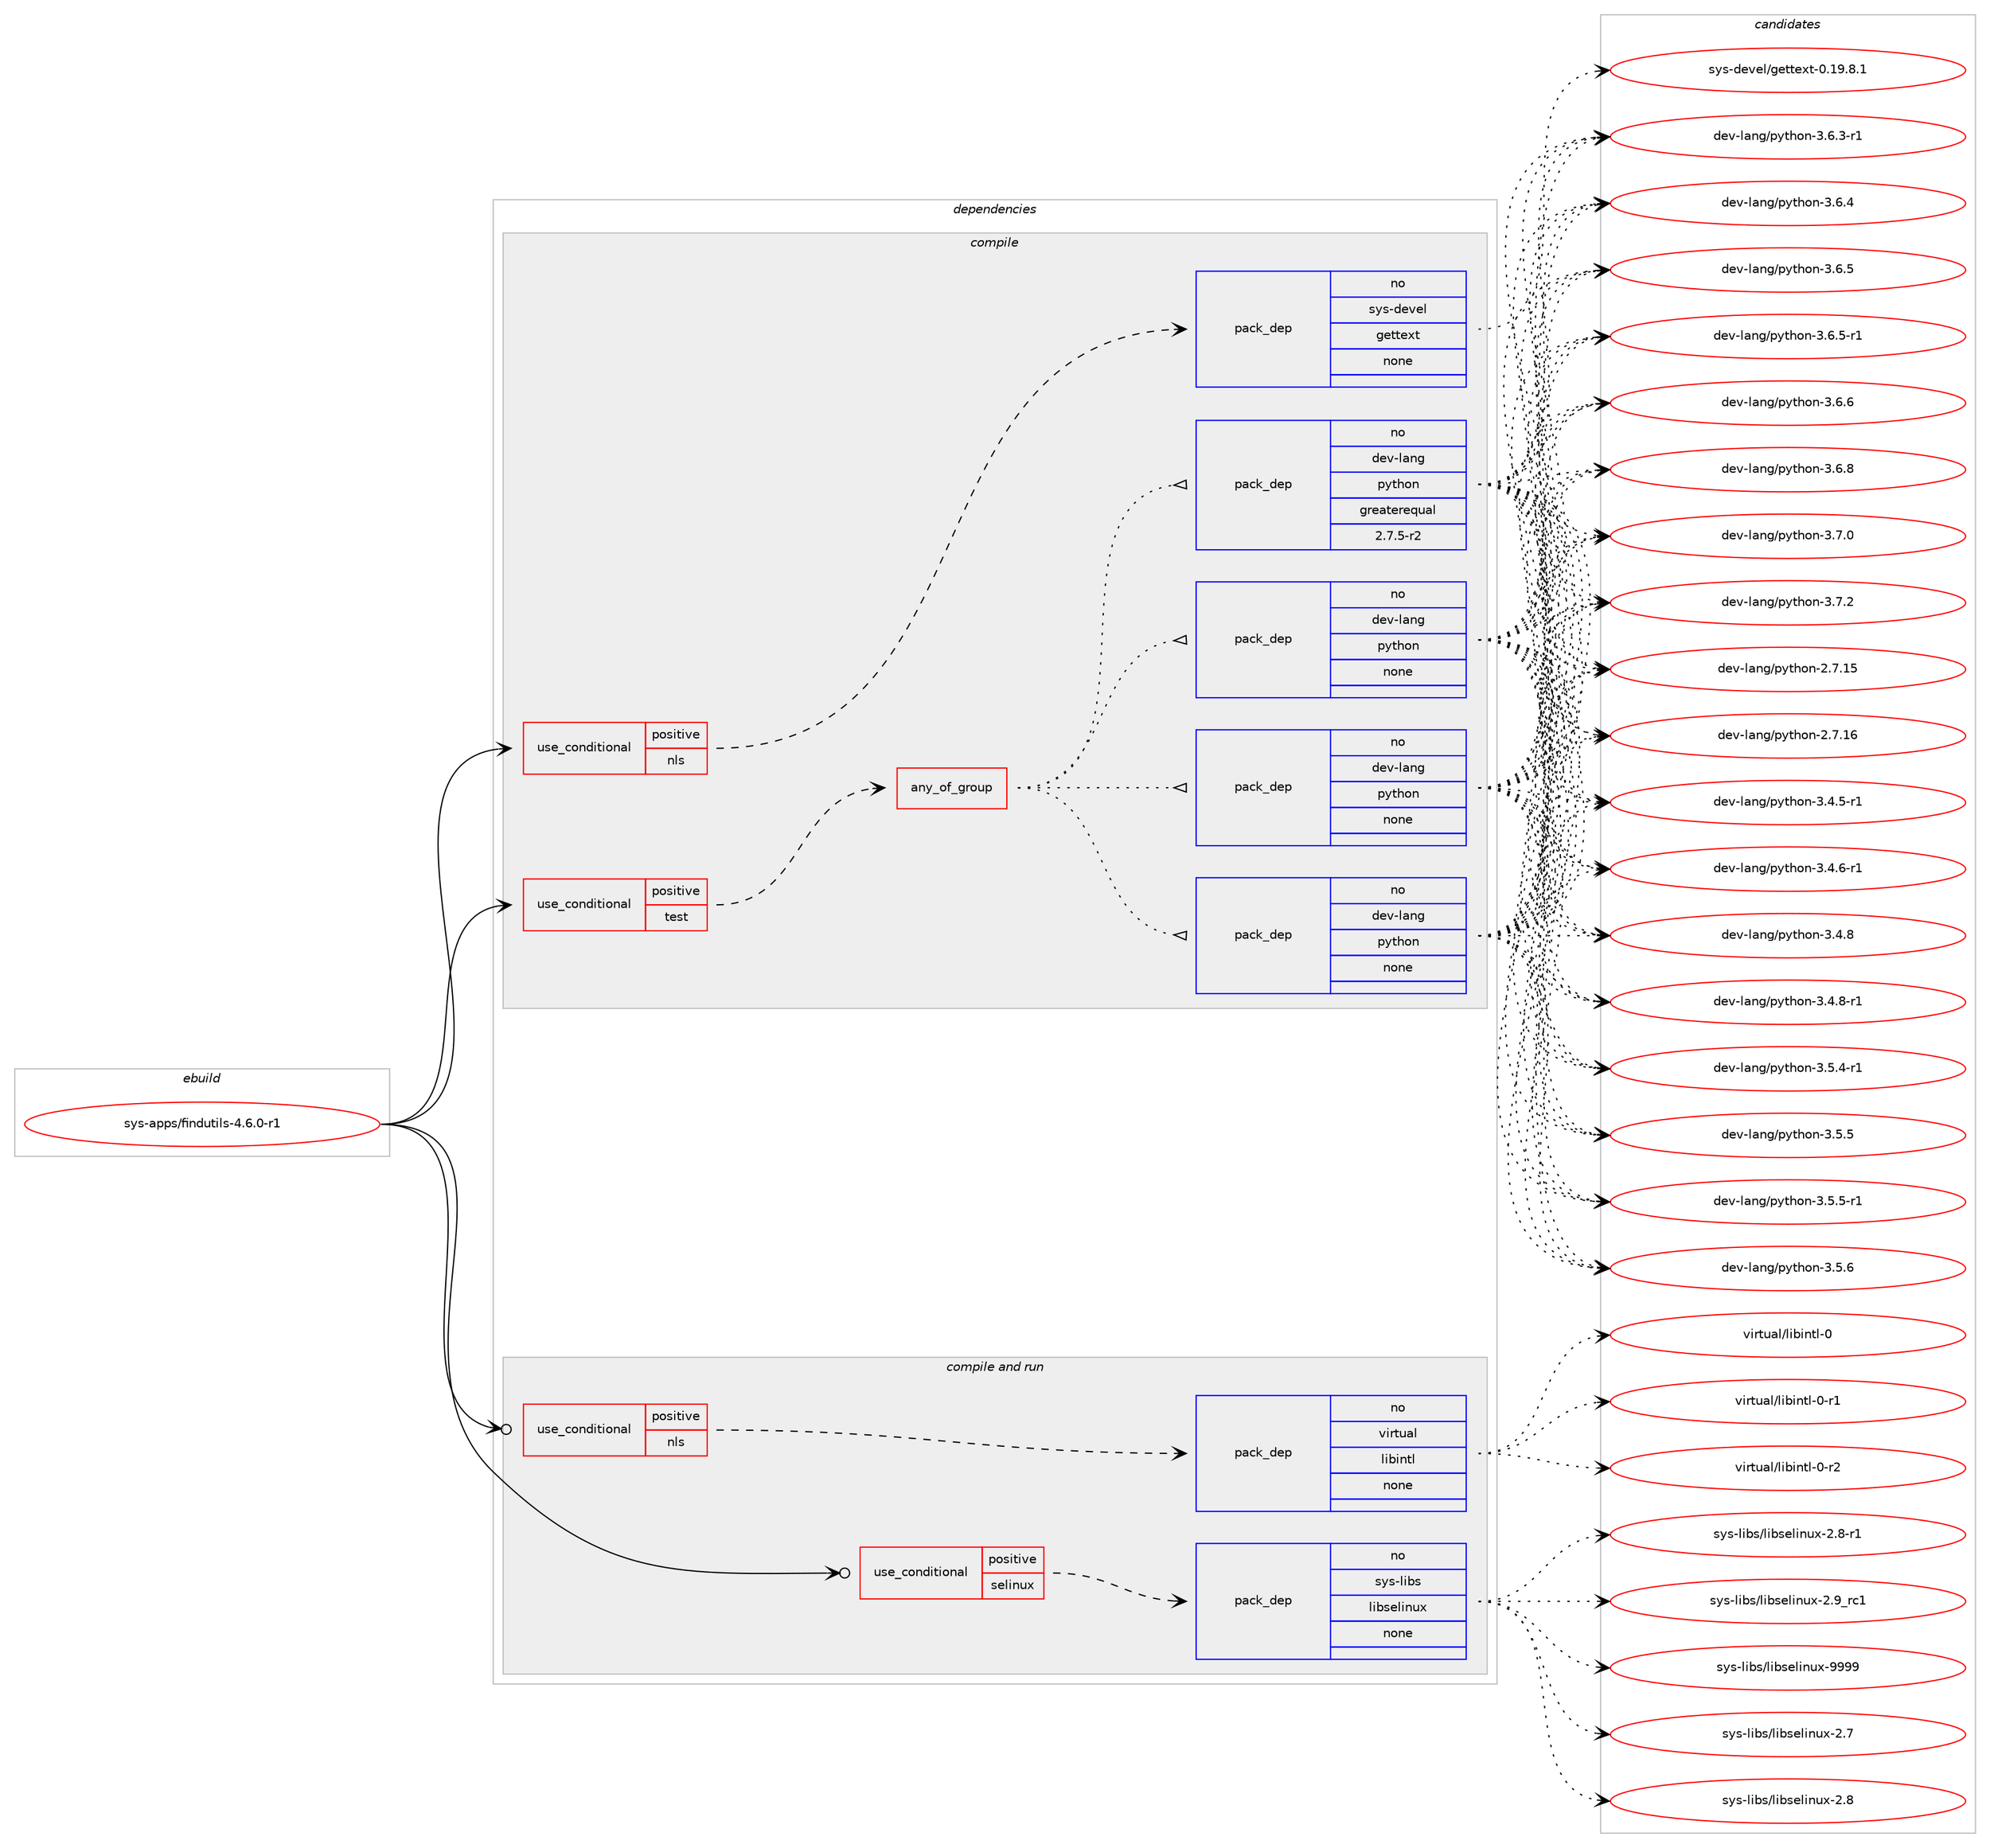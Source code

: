 digraph prolog {

# *************
# Graph options
# *************

newrank=true;
concentrate=true;
compound=true;
graph [rankdir=LR,fontname=Helvetica,fontsize=10,ranksep=1.5];#, ranksep=2.5, nodesep=0.2];
edge  [arrowhead=vee];
node  [fontname=Helvetica,fontsize=10];

# **********
# The ebuild
# **********

subgraph cluster_leftcol {
color=gray;
rank=same;
label=<<i>ebuild</i>>;
id [label="sys-apps/findutils-4.6.0-r1", color=red, width=4, href="../sys-apps/findutils-4.6.0-r1.svg"];
}

# ****************
# The dependencies
# ****************

subgraph cluster_midcol {
color=gray;
label=<<i>dependencies</i>>;
subgraph cluster_compile {
fillcolor="#eeeeee";
style=filled;
label=<<i>compile</i>>;
subgraph cond455888 {
dependency1710507 [label=<<TABLE BORDER="0" CELLBORDER="1" CELLSPACING="0" CELLPADDING="4"><TR><TD ROWSPAN="3" CELLPADDING="10">use_conditional</TD></TR><TR><TD>positive</TD></TR><TR><TD>nls</TD></TR></TABLE>>, shape=none, color=red];
subgraph pack1226654 {
dependency1710508 [label=<<TABLE BORDER="0" CELLBORDER="1" CELLSPACING="0" CELLPADDING="4" WIDTH="220"><TR><TD ROWSPAN="6" CELLPADDING="30">pack_dep</TD></TR><TR><TD WIDTH="110">no</TD></TR><TR><TD>sys-devel</TD></TR><TR><TD>gettext</TD></TR><TR><TD>none</TD></TR><TR><TD></TD></TR></TABLE>>, shape=none, color=blue];
}
dependency1710507:e -> dependency1710508:w [weight=20,style="dashed",arrowhead="vee"];
}
id:e -> dependency1710507:w [weight=20,style="solid",arrowhead="vee"];
subgraph cond455889 {
dependency1710509 [label=<<TABLE BORDER="0" CELLBORDER="1" CELLSPACING="0" CELLPADDING="4"><TR><TD ROWSPAN="3" CELLPADDING="10">use_conditional</TD></TR><TR><TD>positive</TD></TR><TR><TD>test</TD></TR></TABLE>>, shape=none, color=red];
subgraph any27101 {
dependency1710510 [label=<<TABLE BORDER="0" CELLBORDER="1" CELLSPACING="0" CELLPADDING="4"><TR><TD CELLPADDING="10">any_of_group</TD></TR></TABLE>>, shape=none, color=red];subgraph pack1226655 {
dependency1710511 [label=<<TABLE BORDER="0" CELLBORDER="1" CELLSPACING="0" CELLPADDING="4" WIDTH="220"><TR><TD ROWSPAN="6" CELLPADDING="30">pack_dep</TD></TR><TR><TD WIDTH="110">no</TD></TR><TR><TD>dev-lang</TD></TR><TR><TD>python</TD></TR><TR><TD>none</TD></TR><TR><TD></TD></TR></TABLE>>, shape=none, color=blue];
}
dependency1710510:e -> dependency1710511:w [weight=20,style="dotted",arrowhead="oinv"];
subgraph pack1226656 {
dependency1710512 [label=<<TABLE BORDER="0" CELLBORDER="1" CELLSPACING="0" CELLPADDING="4" WIDTH="220"><TR><TD ROWSPAN="6" CELLPADDING="30">pack_dep</TD></TR><TR><TD WIDTH="110">no</TD></TR><TR><TD>dev-lang</TD></TR><TR><TD>python</TD></TR><TR><TD>none</TD></TR><TR><TD></TD></TR></TABLE>>, shape=none, color=blue];
}
dependency1710510:e -> dependency1710512:w [weight=20,style="dotted",arrowhead="oinv"];
subgraph pack1226657 {
dependency1710513 [label=<<TABLE BORDER="0" CELLBORDER="1" CELLSPACING="0" CELLPADDING="4" WIDTH="220"><TR><TD ROWSPAN="6" CELLPADDING="30">pack_dep</TD></TR><TR><TD WIDTH="110">no</TD></TR><TR><TD>dev-lang</TD></TR><TR><TD>python</TD></TR><TR><TD>none</TD></TR><TR><TD></TD></TR></TABLE>>, shape=none, color=blue];
}
dependency1710510:e -> dependency1710513:w [weight=20,style="dotted",arrowhead="oinv"];
subgraph pack1226658 {
dependency1710514 [label=<<TABLE BORDER="0" CELLBORDER="1" CELLSPACING="0" CELLPADDING="4" WIDTH="220"><TR><TD ROWSPAN="6" CELLPADDING="30">pack_dep</TD></TR><TR><TD WIDTH="110">no</TD></TR><TR><TD>dev-lang</TD></TR><TR><TD>python</TD></TR><TR><TD>greaterequal</TD></TR><TR><TD>2.7.5-r2</TD></TR></TABLE>>, shape=none, color=blue];
}
dependency1710510:e -> dependency1710514:w [weight=20,style="dotted",arrowhead="oinv"];
}
dependency1710509:e -> dependency1710510:w [weight=20,style="dashed",arrowhead="vee"];
}
id:e -> dependency1710509:w [weight=20,style="solid",arrowhead="vee"];
}
subgraph cluster_compileandrun {
fillcolor="#eeeeee";
style=filled;
label=<<i>compile and run</i>>;
subgraph cond455890 {
dependency1710515 [label=<<TABLE BORDER="0" CELLBORDER="1" CELLSPACING="0" CELLPADDING="4"><TR><TD ROWSPAN="3" CELLPADDING="10">use_conditional</TD></TR><TR><TD>positive</TD></TR><TR><TD>nls</TD></TR></TABLE>>, shape=none, color=red];
subgraph pack1226659 {
dependency1710516 [label=<<TABLE BORDER="0" CELLBORDER="1" CELLSPACING="0" CELLPADDING="4" WIDTH="220"><TR><TD ROWSPAN="6" CELLPADDING="30">pack_dep</TD></TR><TR><TD WIDTH="110">no</TD></TR><TR><TD>virtual</TD></TR><TR><TD>libintl</TD></TR><TR><TD>none</TD></TR><TR><TD></TD></TR></TABLE>>, shape=none, color=blue];
}
dependency1710515:e -> dependency1710516:w [weight=20,style="dashed",arrowhead="vee"];
}
id:e -> dependency1710515:w [weight=20,style="solid",arrowhead="odotvee"];
subgraph cond455891 {
dependency1710517 [label=<<TABLE BORDER="0" CELLBORDER="1" CELLSPACING="0" CELLPADDING="4"><TR><TD ROWSPAN="3" CELLPADDING="10">use_conditional</TD></TR><TR><TD>positive</TD></TR><TR><TD>selinux</TD></TR></TABLE>>, shape=none, color=red];
subgraph pack1226660 {
dependency1710518 [label=<<TABLE BORDER="0" CELLBORDER="1" CELLSPACING="0" CELLPADDING="4" WIDTH="220"><TR><TD ROWSPAN="6" CELLPADDING="30">pack_dep</TD></TR><TR><TD WIDTH="110">no</TD></TR><TR><TD>sys-libs</TD></TR><TR><TD>libselinux</TD></TR><TR><TD>none</TD></TR><TR><TD></TD></TR></TABLE>>, shape=none, color=blue];
}
dependency1710517:e -> dependency1710518:w [weight=20,style="dashed",arrowhead="vee"];
}
id:e -> dependency1710517:w [weight=20,style="solid",arrowhead="odotvee"];
}
subgraph cluster_run {
fillcolor="#eeeeee";
style=filled;
label=<<i>run</i>>;
}
}

# **************
# The candidates
# **************

subgraph cluster_choices {
rank=same;
color=gray;
label=<<i>candidates</i>>;

subgraph choice1226654 {
color=black;
nodesep=1;
choice1151211154510010111810110847103101116116101120116454846495746564649 [label="sys-devel/gettext-0.19.8.1", color=red, width=4,href="../sys-devel/gettext-0.19.8.1.svg"];
dependency1710508:e -> choice1151211154510010111810110847103101116116101120116454846495746564649:w [style=dotted,weight="100"];
}
subgraph choice1226655 {
color=black;
nodesep=1;
choice10010111845108971101034711212111610411111045504655464953 [label="dev-lang/python-2.7.15", color=red, width=4,href="../dev-lang/python-2.7.15.svg"];
choice10010111845108971101034711212111610411111045504655464954 [label="dev-lang/python-2.7.16", color=red, width=4,href="../dev-lang/python-2.7.16.svg"];
choice1001011184510897110103471121211161041111104551465246534511449 [label="dev-lang/python-3.4.5-r1", color=red, width=4,href="../dev-lang/python-3.4.5-r1.svg"];
choice1001011184510897110103471121211161041111104551465246544511449 [label="dev-lang/python-3.4.6-r1", color=red, width=4,href="../dev-lang/python-3.4.6-r1.svg"];
choice100101118451089711010347112121116104111110455146524656 [label="dev-lang/python-3.4.8", color=red, width=4,href="../dev-lang/python-3.4.8.svg"];
choice1001011184510897110103471121211161041111104551465246564511449 [label="dev-lang/python-3.4.8-r1", color=red, width=4,href="../dev-lang/python-3.4.8-r1.svg"];
choice1001011184510897110103471121211161041111104551465346524511449 [label="dev-lang/python-3.5.4-r1", color=red, width=4,href="../dev-lang/python-3.5.4-r1.svg"];
choice100101118451089711010347112121116104111110455146534653 [label="dev-lang/python-3.5.5", color=red, width=4,href="../dev-lang/python-3.5.5.svg"];
choice1001011184510897110103471121211161041111104551465346534511449 [label="dev-lang/python-3.5.5-r1", color=red, width=4,href="../dev-lang/python-3.5.5-r1.svg"];
choice100101118451089711010347112121116104111110455146534654 [label="dev-lang/python-3.5.6", color=red, width=4,href="../dev-lang/python-3.5.6.svg"];
choice1001011184510897110103471121211161041111104551465446514511449 [label="dev-lang/python-3.6.3-r1", color=red, width=4,href="../dev-lang/python-3.6.3-r1.svg"];
choice100101118451089711010347112121116104111110455146544652 [label="dev-lang/python-3.6.4", color=red, width=4,href="../dev-lang/python-3.6.4.svg"];
choice100101118451089711010347112121116104111110455146544653 [label="dev-lang/python-3.6.5", color=red, width=4,href="../dev-lang/python-3.6.5.svg"];
choice1001011184510897110103471121211161041111104551465446534511449 [label="dev-lang/python-3.6.5-r1", color=red, width=4,href="../dev-lang/python-3.6.5-r1.svg"];
choice100101118451089711010347112121116104111110455146544654 [label="dev-lang/python-3.6.6", color=red, width=4,href="../dev-lang/python-3.6.6.svg"];
choice100101118451089711010347112121116104111110455146544656 [label="dev-lang/python-3.6.8", color=red, width=4,href="../dev-lang/python-3.6.8.svg"];
choice100101118451089711010347112121116104111110455146554648 [label="dev-lang/python-3.7.0", color=red, width=4,href="../dev-lang/python-3.7.0.svg"];
choice100101118451089711010347112121116104111110455146554650 [label="dev-lang/python-3.7.2", color=red, width=4,href="../dev-lang/python-3.7.2.svg"];
dependency1710511:e -> choice10010111845108971101034711212111610411111045504655464953:w [style=dotted,weight="100"];
dependency1710511:e -> choice10010111845108971101034711212111610411111045504655464954:w [style=dotted,weight="100"];
dependency1710511:e -> choice1001011184510897110103471121211161041111104551465246534511449:w [style=dotted,weight="100"];
dependency1710511:e -> choice1001011184510897110103471121211161041111104551465246544511449:w [style=dotted,weight="100"];
dependency1710511:e -> choice100101118451089711010347112121116104111110455146524656:w [style=dotted,weight="100"];
dependency1710511:e -> choice1001011184510897110103471121211161041111104551465246564511449:w [style=dotted,weight="100"];
dependency1710511:e -> choice1001011184510897110103471121211161041111104551465346524511449:w [style=dotted,weight="100"];
dependency1710511:e -> choice100101118451089711010347112121116104111110455146534653:w [style=dotted,weight="100"];
dependency1710511:e -> choice1001011184510897110103471121211161041111104551465346534511449:w [style=dotted,weight="100"];
dependency1710511:e -> choice100101118451089711010347112121116104111110455146534654:w [style=dotted,weight="100"];
dependency1710511:e -> choice1001011184510897110103471121211161041111104551465446514511449:w [style=dotted,weight="100"];
dependency1710511:e -> choice100101118451089711010347112121116104111110455146544652:w [style=dotted,weight="100"];
dependency1710511:e -> choice100101118451089711010347112121116104111110455146544653:w [style=dotted,weight="100"];
dependency1710511:e -> choice1001011184510897110103471121211161041111104551465446534511449:w [style=dotted,weight="100"];
dependency1710511:e -> choice100101118451089711010347112121116104111110455146544654:w [style=dotted,weight="100"];
dependency1710511:e -> choice100101118451089711010347112121116104111110455146544656:w [style=dotted,weight="100"];
dependency1710511:e -> choice100101118451089711010347112121116104111110455146554648:w [style=dotted,weight="100"];
dependency1710511:e -> choice100101118451089711010347112121116104111110455146554650:w [style=dotted,weight="100"];
}
subgraph choice1226656 {
color=black;
nodesep=1;
choice10010111845108971101034711212111610411111045504655464953 [label="dev-lang/python-2.7.15", color=red, width=4,href="../dev-lang/python-2.7.15.svg"];
choice10010111845108971101034711212111610411111045504655464954 [label="dev-lang/python-2.7.16", color=red, width=4,href="../dev-lang/python-2.7.16.svg"];
choice1001011184510897110103471121211161041111104551465246534511449 [label="dev-lang/python-3.4.5-r1", color=red, width=4,href="../dev-lang/python-3.4.5-r1.svg"];
choice1001011184510897110103471121211161041111104551465246544511449 [label="dev-lang/python-3.4.6-r1", color=red, width=4,href="../dev-lang/python-3.4.6-r1.svg"];
choice100101118451089711010347112121116104111110455146524656 [label="dev-lang/python-3.4.8", color=red, width=4,href="../dev-lang/python-3.4.8.svg"];
choice1001011184510897110103471121211161041111104551465246564511449 [label="dev-lang/python-3.4.8-r1", color=red, width=4,href="../dev-lang/python-3.4.8-r1.svg"];
choice1001011184510897110103471121211161041111104551465346524511449 [label="dev-lang/python-3.5.4-r1", color=red, width=4,href="../dev-lang/python-3.5.4-r1.svg"];
choice100101118451089711010347112121116104111110455146534653 [label="dev-lang/python-3.5.5", color=red, width=4,href="../dev-lang/python-3.5.5.svg"];
choice1001011184510897110103471121211161041111104551465346534511449 [label="dev-lang/python-3.5.5-r1", color=red, width=4,href="../dev-lang/python-3.5.5-r1.svg"];
choice100101118451089711010347112121116104111110455146534654 [label="dev-lang/python-3.5.6", color=red, width=4,href="../dev-lang/python-3.5.6.svg"];
choice1001011184510897110103471121211161041111104551465446514511449 [label="dev-lang/python-3.6.3-r1", color=red, width=4,href="../dev-lang/python-3.6.3-r1.svg"];
choice100101118451089711010347112121116104111110455146544652 [label="dev-lang/python-3.6.4", color=red, width=4,href="../dev-lang/python-3.6.4.svg"];
choice100101118451089711010347112121116104111110455146544653 [label="dev-lang/python-3.6.5", color=red, width=4,href="../dev-lang/python-3.6.5.svg"];
choice1001011184510897110103471121211161041111104551465446534511449 [label="dev-lang/python-3.6.5-r1", color=red, width=4,href="../dev-lang/python-3.6.5-r1.svg"];
choice100101118451089711010347112121116104111110455146544654 [label="dev-lang/python-3.6.6", color=red, width=4,href="../dev-lang/python-3.6.6.svg"];
choice100101118451089711010347112121116104111110455146544656 [label="dev-lang/python-3.6.8", color=red, width=4,href="../dev-lang/python-3.6.8.svg"];
choice100101118451089711010347112121116104111110455146554648 [label="dev-lang/python-3.7.0", color=red, width=4,href="../dev-lang/python-3.7.0.svg"];
choice100101118451089711010347112121116104111110455146554650 [label="dev-lang/python-3.7.2", color=red, width=4,href="../dev-lang/python-3.7.2.svg"];
dependency1710512:e -> choice10010111845108971101034711212111610411111045504655464953:w [style=dotted,weight="100"];
dependency1710512:e -> choice10010111845108971101034711212111610411111045504655464954:w [style=dotted,weight="100"];
dependency1710512:e -> choice1001011184510897110103471121211161041111104551465246534511449:w [style=dotted,weight="100"];
dependency1710512:e -> choice1001011184510897110103471121211161041111104551465246544511449:w [style=dotted,weight="100"];
dependency1710512:e -> choice100101118451089711010347112121116104111110455146524656:w [style=dotted,weight="100"];
dependency1710512:e -> choice1001011184510897110103471121211161041111104551465246564511449:w [style=dotted,weight="100"];
dependency1710512:e -> choice1001011184510897110103471121211161041111104551465346524511449:w [style=dotted,weight="100"];
dependency1710512:e -> choice100101118451089711010347112121116104111110455146534653:w [style=dotted,weight="100"];
dependency1710512:e -> choice1001011184510897110103471121211161041111104551465346534511449:w [style=dotted,weight="100"];
dependency1710512:e -> choice100101118451089711010347112121116104111110455146534654:w [style=dotted,weight="100"];
dependency1710512:e -> choice1001011184510897110103471121211161041111104551465446514511449:w [style=dotted,weight="100"];
dependency1710512:e -> choice100101118451089711010347112121116104111110455146544652:w [style=dotted,weight="100"];
dependency1710512:e -> choice100101118451089711010347112121116104111110455146544653:w [style=dotted,weight="100"];
dependency1710512:e -> choice1001011184510897110103471121211161041111104551465446534511449:w [style=dotted,weight="100"];
dependency1710512:e -> choice100101118451089711010347112121116104111110455146544654:w [style=dotted,weight="100"];
dependency1710512:e -> choice100101118451089711010347112121116104111110455146544656:w [style=dotted,weight="100"];
dependency1710512:e -> choice100101118451089711010347112121116104111110455146554648:w [style=dotted,weight="100"];
dependency1710512:e -> choice100101118451089711010347112121116104111110455146554650:w [style=dotted,weight="100"];
}
subgraph choice1226657 {
color=black;
nodesep=1;
choice10010111845108971101034711212111610411111045504655464953 [label="dev-lang/python-2.7.15", color=red, width=4,href="../dev-lang/python-2.7.15.svg"];
choice10010111845108971101034711212111610411111045504655464954 [label="dev-lang/python-2.7.16", color=red, width=4,href="../dev-lang/python-2.7.16.svg"];
choice1001011184510897110103471121211161041111104551465246534511449 [label="dev-lang/python-3.4.5-r1", color=red, width=4,href="../dev-lang/python-3.4.5-r1.svg"];
choice1001011184510897110103471121211161041111104551465246544511449 [label="dev-lang/python-3.4.6-r1", color=red, width=4,href="../dev-lang/python-3.4.6-r1.svg"];
choice100101118451089711010347112121116104111110455146524656 [label="dev-lang/python-3.4.8", color=red, width=4,href="../dev-lang/python-3.4.8.svg"];
choice1001011184510897110103471121211161041111104551465246564511449 [label="dev-lang/python-3.4.8-r1", color=red, width=4,href="../dev-lang/python-3.4.8-r1.svg"];
choice1001011184510897110103471121211161041111104551465346524511449 [label="dev-lang/python-3.5.4-r1", color=red, width=4,href="../dev-lang/python-3.5.4-r1.svg"];
choice100101118451089711010347112121116104111110455146534653 [label="dev-lang/python-3.5.5", color=red, width=4,href="../dev-lang/python-3.5.5.svg"];
choice1001011184510897110103471121211161041111104551465346534511449 [label="dev-lang/python-3.5.5-r1", color=red, width=4,href="../dev-lang/python-3.5.5-r1.svg"];
choice100101118451089711010347112121116104111110455146534654 [label="dev-lang/python-3.5.6", color=red, width=4,href="../dev-lang/python-3.5.6.svg"];
choice1001011184510897110103471121211161041111104551465446514511449 [label="dev-lang/python-3.6.3-r1", color=red, width=4,href="../dev-lang/python-3.6.3-r1.svg"];
choice100101118451089711010347112121116104111110455146544652 [label="dev-lang/python-3.6.4", color=red, width=4,href="../dev-lang/python-3.6.4.svg"];
choice100101118451089711010347112121116104111110455146544653 [label="dev-lang/python-3.6.5", color=red, width=4,href="../dev-lang/python-3.6.5.svg"];
choice1001011184510897110103471121211161041111104551465446534511449 [label="dev-lang/python-3.6.5-r1", color=red, width=4,href="../dev-lang/python-3.6.5-r1.svg"];
choice100101118451089711010347112121116104111110455146544654 [label="dev-lang/python-3.6.6", color=red, width=4,href="../dev-lang/python-3.6.6.svg"];
choice100101118451089711010347112121116104111110455146544656 [label="dev-lang/python-3.6.8", color=red, width=4,href="../dev-lang/python-3.6.8.svg"];
choice100101118451089711010347112121116104111110455146554648 [label="dev-lang/python-3.7.0", color=red, width=4,href="../dev-lang/python-3.7.0.svg"];
choice100101118451089711010347112121116104111110455146554650 [label="dev-lang/python-3.7.2", color=red, width=4,href="../dev-lang/python-3.7.2.svg"];
dependency1710513:e -> choice10010111845108971101034711212111610411111045504655464953:w [style=dotted,weight="100"];
dependency1710513:e -> choice10010111845108971101034711212111610411111045504655464954:w [style=dotted,weight="100"];
dependency1710513:e -> choice1001011184510897110103471121211161041111104551465246534511449:w [style=dotted,weight="100"];
dependency1710513:e -> choice1001011184510897110103471121211161041111104551465246544511449:w [style=dotted,weight="100"];
dependency1710513:e -> choice100101118451089711010347112121116104111110455146524656:w [style=dotted,weight="100"];
dependency1710513:e -> choice1001011184510897110103471121211161041111104551465246564511449:w [style=dotted,weight="100"];
dependency1710513:e -> choice1001011184510897110103471121211161041111104551465346524511449:w [style=dotted,weight="100"];
dependency1710513:e -> choice100101118451089711010347112121116104111110455146534653:w [style=dotted,weight="100"];
dependency1710513:e -> choice1001011184510897110103471121211161041111104551465346534511449:w [style=dotted,weight="100"];
dependency1710513:e -> choice100101118451089711010347112121116104111110455146534654:w [style=dotted,weight="100"];
dependency1710513:e -> choice1001011184510897110103471121211161041111104551465446514511449:w [style=dotted,weight="100"];
dependency1710513:e -> choice100101118451089711010347112121116104111110455146544652:w [style=dotted,weight="100"];
dependency1710513:e -> choice100101118451089711010347112121116104111110455146544653:w [style=dotted,weight="100"];
dependency1710513:e -> choice1001011184510897110103471121211161041111104551465446534511449:w [style=dotted,weight="100"];
dependency1710513:e -> choice100101118451089711010347112121116104111110455146544654:w [style=dotted,weight="100"];
dependency1710513:e -> choice100101118451089711010347112121116104111110455146544656:w [style=dotted,weight="100"];
dependency1710513:e -> choice100101118451089711010347112121116104111110455146554648:w [style=dotted,weight="100"];
dependency1710513:e -> choice100101118451089711010347112121116104111110455146554650:w [style=dotted,weight="100"];
}
subgraph choice1226658 {
color=black;
nodesep=1;
choice10010111845108971101034711212111610411111045504655464953 [label="dev-lang/python-2.7.15", color=red, width=4,href="../dev-lang/python-2.7.15.svg"];
choice10010111845108971101034711212111610411111045504655464954 [label="dev-lang/python-2.7.16", color=red, width=4,href="../dev-lang/python-2.7.16.svg"];
choice1001011184510897110103471121211161041111104551465246534511449 [label="dev-lang/python-3.4.5-r1", color=red, width=4,href="../dev-lang/python-3.4.5-r1.svg"];
choice1001011184510897110103471121211161041111104551465246544511449 [label="dev-lang/python-3.4.6-r1", color=red, width=4,href="../dev-lang/python-3.4.6-r1.svg"];
choice100101118451089711010347112121116104111110455146524656 [label="dev-lang/python-3.4.8", color=red, width=4,href="../dev-lang/python-3.4.8.svg"];
choice1001011184510897110103471121211161041111104551465246564511449 [label="dev-lang/python-3.4.8-r1", color=red, width=4,href="../dev-lang/python-3.4.8-r1.svg"];
choice1001011184510897110103471121211161041111104551465346524511449 [label="dev-lang/python-3.5.4-r1", color=red, width=4,href="../dev-lang/python-3.5.4-r1.svg"];
choice100101118451089711010347112121116104111110455146534653 [label="dev-lang/python-3.5.5", color=red, width=4,href="../dev-lang/python-3.5.5.svg"];
choice1001011184510897110103471121211161041111104551465346534511449 [label="dev-lang/python-3.5.5-r1", color=red, width=4,href="../dev-lang/python-3.5.5-r1.svg"];
choice100101118451089711010347112121116104111110455146534654 [label="dev-lang/python-3.5.6", color=red, width=4,href="../dev-lang/python-3.5.6.svg"];
choice1001011184510897110103471121211161041111104551465446514511449 [label="dev-lang/python-3.6.3-r1", color=red, width=4,href="../dev-lang/python-3.6.3-r1.svg"];
choice100101118451089711010347112121116104111110455146544652 [label="dev-lang/python-3.6.4", color=red, width=4,href="../dev-lang/python-3.6.4.svg"];
choice100101118451089711010347112121116104111110455146544653 [label="dev-lang/python-3.6.5", color=red, width=4,href="../dev-lang/python-3.6.5.svg"];
choice1001011184510897110103471121211161041111104551465446534511449 [label="dev-lang/python-3.6.5-r1", color=red, width=4,href="../dev-lang/python-3.6.5-r1.svg"];
choice100101118451089711010347112121116104111110455146544654 [label="dev-lang/python-3.6.6", color=red, width=4,href="../dev-lang/python-3.6.6.svg"];
choice100101118451089711010347112121116104111110455146544656 [label="dev-lang/python-3.6.8", color=red, width=4,href="../dev-lang/python-3.6.8.svg"];
choice100101118451089711010347112121116104111110455146554648 [label="dev-lang/python-3.7.0", color=red, width=4,href="../dev-lang/python-3.7.0.svg"];
choice100101118451089711010347112121116104111110455146554650 [label="dev-lang/python-3.7.2", color=red, width=4,href="../dev-lang/python-3.7.2.svg"];
dependency1710514:e -> choice10010111845108971101034711212111610411111045504655464953:w [style=dotted,weight="100"];
dependency1710514:e -> choice10010111845108971101034711212111610411111045504655464954:w [style=dotted,weight="100"];
dependency1710514:e -> choice1001011184510897110103471121211161041111104551465246534511449:w [style=dotted,weight="100"];
dependency1710514:e -> choice1001011184510897110103471121211161041111104551465246544511449:w [style=dotted,weight="100"];
dependency1710514:e -> choice100101118451089711010347112121116104111110455146524656:w [style=dotted,weight="100"];
dependency1710514:e -> choice1001011184510897110103471121211161041111104551465246564511449:w [style=dotted,weight="100"];
dependency1710514:e -> choice1001011184510897110103471121211161041111104551465346524511449:w [style=dotted,weight="100"];
dependency1710514:e -> choice100101118451089711010347112121116104111110455146534653:w [style=dotted,weight="100"];
dependency1710514:e -> choice1001011184510897110103471121211161041111104551465346534511449:w [style=dotted,weight="100"];
dependency1710514:e -> choice100101118451089711010347112121116104111110455146534654:w [style=dotted,weight="100"];
dependency1710514:e -> choice1001011184510897110103471121211161041111104551465446514511449:w [style=dotted,weight="100"];
dependency1710514:e -> choice100101118451089711010347112121116104111110455146544652:w [style=dotted,weight="100"];
dependency1710514:e -> choice100101118451089711010347112121116104111110455146544653:w [style=dotted,weight="100"];
dependency1710514:e -> choice1001011184510897110103471121211161041111104551465446534511449:w [style=dotted,weight="100"];
dependency1710514:e -> choice100101118451089711010347112121116104111110455146544654:w [style=dotted,weight="100"];
dependency1710514:e -> choice100101118451089711010347112121116104111110455146544656:w [style=dotted,weight="100"];
dependency1710514:e -> choice100101118451089711010347112121116104111110455146554648:w [style=dotted,weight="100"];
dependency1710514:e -> choice100101118451089711010347112121116104111110455146554650:w [style=dotted,weight="100"];
}
subgraph choice1226659 {
color=black;
nodesep=1;
choice1181051141161179710847108105981051101161084548 [label="virtual/libintl-0", color=red, width=4,href="../virtual/libintl-0.svg"];
choice11810511411611797108471081059810511011610845484511449 [label="virtual/libintl-0-r1", color=red, width=4,href="../virtual/libintl-0-r1.svg"];
choice11810511411611797108471081059810511011610845484511450 [label="virtual/libintl-0-r2", color=red, width=4,href="../virtual/libintl-0-r2.svg"];
dependency1710516:e -> choice1181051141161179710847108105981051101161084548:w [style=dotted,weight="100"];
dependency1710516:e -> choice11810511411611797108471081059810511011610845484511449:w [style=dotted,weight="100"];
dependency1710516:e -> choice11810511411611797108471081059810511011610845484511450:w [style=dotted,weight="100"];
}
subgraph choice1226660 {
color=black;
nodesep=1;
choice1151211154510810598115471081059811510110810511011712045504655 [label="sys-libs/libselinux-2.7", color=red, width=4,href="../sys-libs/libselinux-2.7.svg"];
choice1151211154510810598115471081059811510110810511011712045504656 [label="sys-libs/libselinux-2.8", color=red, width=4,href="../sys-libs/libselinux-2.8.svg"];
choice11512111545108105981154710810598115101108105110117120455046564511449 [label="sys-libs/libselinux-2.8-r1", color=red, width=4,href="../sys-libs/libselinux-2.8-r1.svg"];
choice1151211154510810598115471081059811510110810511011712045504657951149949 [label="sys-libs/libselinux-2.9_rc1", color=red, width=4,href="../sys-libs/libselinux-2.9_rc1.svg"];
choice115121115451081059811547108105981151011081051101171204557575757 [label="sys-libs/libselinux-9999", color=red, width=4,href="../sys-libs/libselinux-9999.svg"];
dependency1710518:e -> choice1151211154510810598115471081059811510110810511011712045504655:w [style=dotted,weight="100"];
dependency1710518:e -> choice1151211154510810598115471081059811510110810511011712045504656:w [style=dotted,weight="100"];
dependency1710518:e -> choice11512111545108105981154710810598115101108105110117120455046564511449:w [style=dotted,weight="100"];
dependency1710518:e -> choice1151211154510810598115471081059811510110810511011712045504657951149949:w [style=dotted,weight="100"];
dependency1710518:e -> choice115121115451081059811547108105981151011081051101171204557575757:w [style=dotted,weight="100"];
}
}

}
